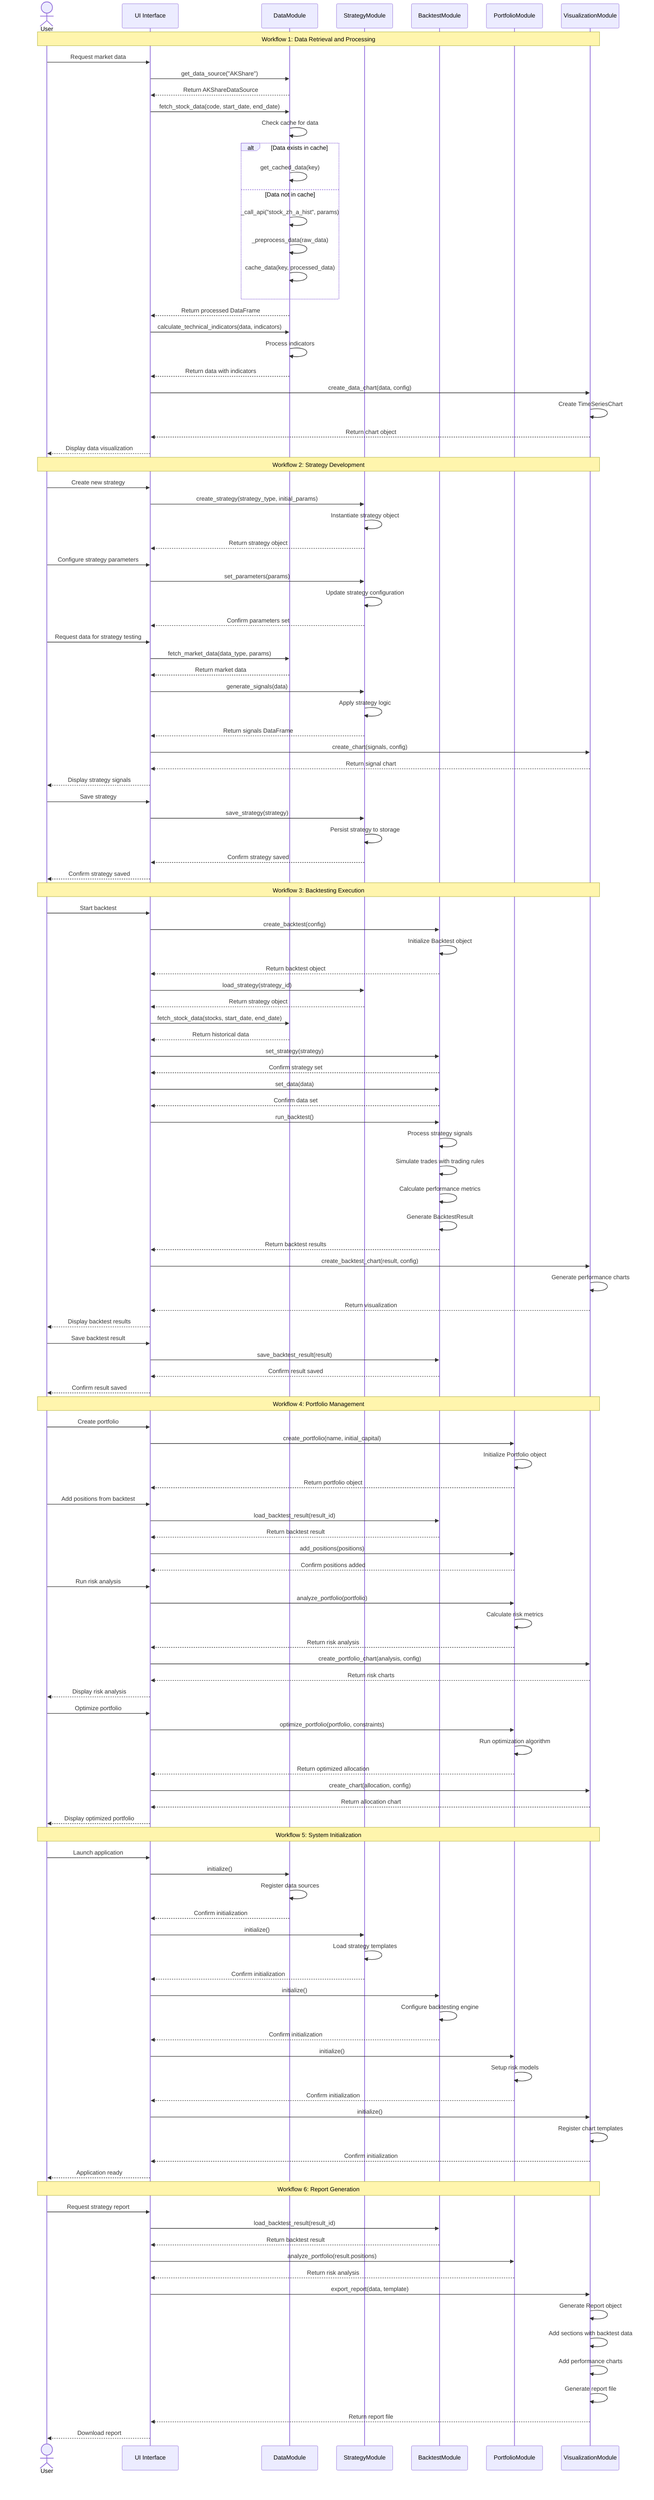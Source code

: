 sequenceDiagram
    %% Main actors
    actor User
    participant UI as UI Interface
    participant DM as DataModule
    participant SM as StrategyModule
    participant BM as BacktestModule
    participant PM as PortfolioModule
    participant VM as VisualizationModule
    
    %% Data retrieval and processing workflow
    Note over User,VM: Workflow 1: Data Retrieval and Processing
    User->>UI: Request market data
    UI->>DM: get_data_source("AKShare")
    DM-->>UI: Return AKShareDataSource
    UI->>DM: fetch_stock_data(code, start_date, end_date)
    DM->>DM: Check cache for data
    alt Data exists in cache
        DM->>DM: get_cached_data(key)
    else Data not in cache
        DM->>DM: _call_api("stock_zh_a_hist", params)
        DM->>DM: _preprocess_data(raw_data)
        DM->>DM: cache_data(key, processed_data)
    end
    DM-->>UI: Return processed DataFrame
    UI->>DM: calculate_technical_indicators(data, indicators)
    DM->>DM: Process indicators
    DM-->>UI: Return data with indicators
    UI->>VM: create_data_chart(data, config)
    VM->>VM: Create TimeSeriesChart
    VM-->>UI: Return chart object
    UI-->>User: Display data visualization
    
    %% Strategy development workflow
    Note over User,VM: Workflow 2: Strategy Development
    User->>UI: Create new strategy
    UI->>SM: create_strategy(strategy_type, initial_params)
    SM->>SM: Instantiate strategy object
    SM-->>UI: Return strategy object
    User->>UI: Configure strategy parameters
    UI->>SM: set_parameters(params)
    SM->>SM: Update strategy configuration
    SM-->>UI: Confirm parameters set
    User->>UI: Request data for strategy testing
    UI->>DM: fetch_market_data(data_type, params)
    DM-->>UI: Return market data
    UI->>SM: generate_signals(data)
    SM->>SM: Apply strategy logic
    SM-->>UI: Return signals DataFrame
    UI->>VM: create_chart(signals, config)
    VM-->>UI: Return signal chart
    UI-->>User: Display strategy signals
    User->>UI: Save strategy
    UI->>SM: save_strategy(strategy)
    SM->>SM: Persist strategy to storage
    SM-->>UI: Confirm strategy saved
    UI-->>User: Confirm strategy saved
    
    %% Backtesting workflow
    Note over User,VM: Workflow 3: Backtesting Execution
    User->>UI: Start backtest
    UI->>BM: create_backtest(config)
    BM->>BM: Initialize Backtest object
    BM-->>UI: Return backtest object
    UI->>SM: load_strategy(strategy_id)
    SM-->>UI: Return strategy object
    UI->>DM: fetch_stock_data(stocks, start_date, end_date)
    DM-->>UI: Return historical data
    UI->>BM: set_strategy(strategy)
    BM-->>UI: Confirm strategy set
    UI->>BM: set_data(data)
    BM-->>UI: Confirm data set
    UI->>BM: run_backtest()
    BM->>BM: Process strategy signals
    BM->>BM: Simulate trades with trading rules
    BM->>BM: Calculate performance metrics
    BM->>BM: Generate BacktestResult
    BM-->>UI: Return backtest results
    UI->>VM: create_backtest_chart(result, config)
    VM->>VM: Generate performance charts
    VM-->>UI: Return visualization
    UI-->>User: Display backtest results
    User->>UI: Save backtest result
    UI->>BM: save_backtest_result(result)
    BM-->>UI: Confirm result saved
    UI-->>User: Confirm result saved
    
    %% Portfolio analysis workflow
    Note over User,VM: Workflow 4: Portfolio Management
    User->>UI: Create portfolio
    UI->>PM: create_portfolio(name, initial_capital)
    PM->>PM: Initialize Portfolio object
    PM-->>UI: Return portfolio object
    User->>UI: Add positions from backtest
    UI->>BM: load_backtest_result(result_id)
    BM-->>UI: Return backtest result
    UI->>PM: add_positions(positions)
    PM-->>UI: Confirm positions added
    User->>UI: Run risk analysis
    UI->>PM: analyze_portfolio(portfolio)
    PM->>PM: Calculate risk metrics
    PM-->>UI: Return risk analysis
    UI->>VM: create_portfolio_chart(analysis, config)
    VM-->>UI: Return risk charts
    UI-->>User: Display risk analysis
    User->>UI: Optimize portfolio
    UI->>PM: optimize_portfolio(portfolio, constraints)
    PM->>PM: Run optimization algorithm
    PM-->>UI: Return optimized allocation
    UI->>VM: create_chart(allocation, config)
    VM-->>UI: Return allocation chart
    UI-->>User: Display optimized portfolio
    
    %% System initialization
    Note over User,VM: Workflow 5: System Initialization
    User->>UI: Launch application
    UI->>DM: initialize()
    DM->>DM: Register data sources
    DM-->>UI: Confirm initialization
    UI->>SM: initialize()
    SM->>SM: Load strategy templates
    SM-->>UI: Confirm initialization
    UI->>BM: initialize()
    BM->>BM: Configure backtesting engine
    BM-->>UI: Confirm initialization
    UI->>PM: initialize()
    PM->>PM: Setup risk models
    PM-->>UI: Confirm initialization
    UI->>VM: initialize()
    VM->>VM: Register chart templates
    VM-->>UI: Confirm initialization
    UI-->>User: Application ready
    
    %% Report generation workflow
    Note over User,VM: Workflow 6: Report Generation
    User->>UI: Request strategy report
    UI->>BM: load_backtest_result(result_id)
    BM-->>UI: Return backtest result
    UI->>PM: analyze_portfolio(result.positions)
    PM-->>UI: Return risk analysis
    UI->>VM: export_report(data, template)
    VM->>VM: Generate Report object
    VM->>VM: Add sections with backtest data
    VM->>VM: Add performance charts
    VM->>VM: Generate report file
    VM-->>UI: Return report file
    UI-->>User: Download report